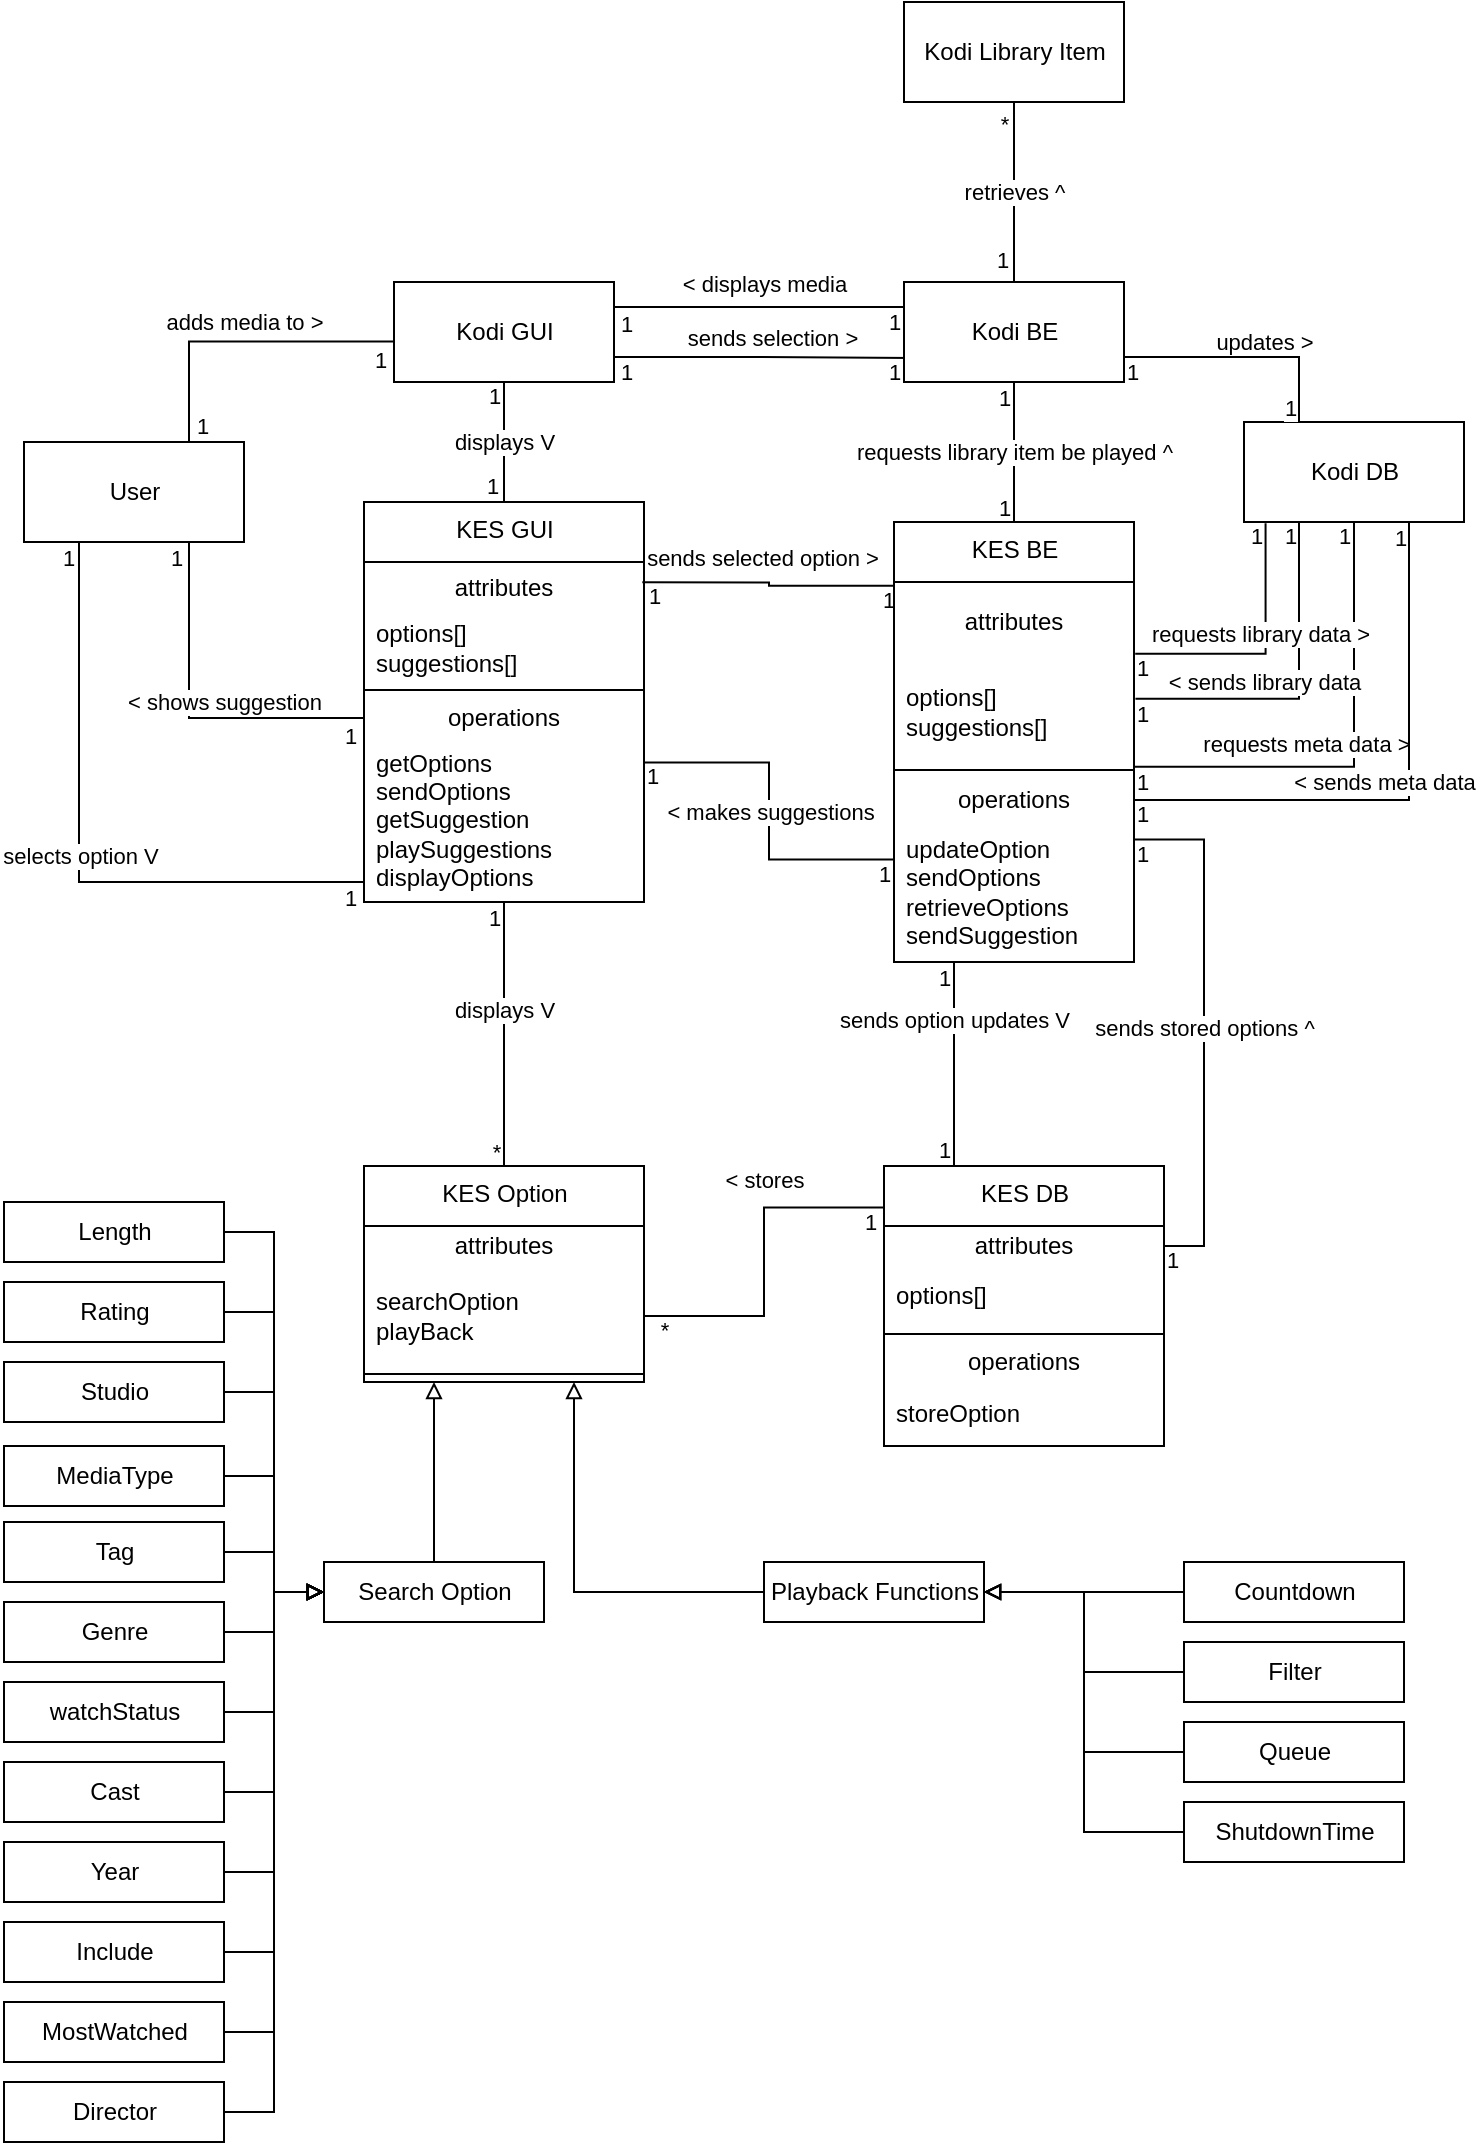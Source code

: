 <mxfile version="20.8.16" type="device"><diagram id="5QyvUhvtowPXvdwHoXW4" name="Page-1"><mxGraphModel dx="1510" dy="836" grid="1" gridSize="10" guides="1" tooltips="1" connect="1" arrows="1" fold="1" page="1" pageScale="1" pageWidth="850" pageHeight="1100" math="0" shadow="0"><root><mxCell id="0"/><mxCell id="1" parent="0"/><mxCell id="aH5XQn8IMp808lATi_bA-121" value="adds media to &amp;gt;" style="edgeStyle=orthogonalEdgeStyle;rounded=0;orthogonalLoop=1;jettySize=auto;html=1;entryX=-0.003;entryY=0.595;entryDx=0;entryDy=0;startArrow=none;startFill=0;endArrow=none;endFill=0;exitX=0.75;exitY=0;exitDx=0;exitDy=0;entryPerimeter=0;" edge="1" parent="1" source="6" target="7"><mxGeometry x="0.02" y="10" relative="1" as="geometry"><mxPoint as="offset"/></mxGeometry></mxCell><mxCell id="Qz8JM6yWFEScYRplDdzO-98" value="1" style="edgeLabel;html=1;align=center;verticalAlign=middle;resizable=0;points=[];" vertex="1" connectable="0" parent="aH5XQn8IMp808lATi_bA-121"><mxGeometry x="-0.848" relative="1" as="geometry"><mxPoint x="6" y="3" as="offset"/></mxGeometry></mxCell><mxCell id="Qz8JM6yWFEScYRplDdzO-99" value="1" style="edgeLabel;html=1;align=center;verticalAlign=middle;resizable=0;points=[];" vertex="1" connectable="0" parent="aH5XQn8IMp808lATi_bA-121"><mxGeometry x="0.822" y="3" relative="1" as="geometry"><mxPoint x="6" y="12" as="offset"/></mxGeometry></mxCell><mxCell id="aH5XQn8IMp808lATi_bA-122" value="selects option V" style="edgeStyle=orthogonalEdgeStyle;rounded=0;orthogonalLoop=1;jettySize=auto;html=1;startArrow=none;startFill=0;endArrow=none;endFill=0;entryX=0;entryY=0.878;entryDx=0;entryDy=0;exitX=0.25;exitY=1;exitDx=0;exitDy=0;entryPerimeter=0;" edge="1" parent="1" source="6" target="wnMXH39WCx-9L3nmAdNR-98"><mxGeometry relative="1" as="geometry"><mxPoint x="210" y="270" as="targetPoint"/></mxGeometry></mxCell><mxCell id="Qz8JM6yWFEScYRplDdzO-94" value="1" style="edgeLabel;html=1;align=center;verticalAlign=middle;resizable=0;points=[];" vertex="1" connectable="0" parent="aH5XQn8IMp808lATi_bA-122"><mxGeometry x="-0.898" relative="1" as="geometry"><mxPoint x="-6" y="-8" as="offset"/></mxGeometry></mxCell><mxCell id="Qz8JM6yWFEScYRplDdzO-97" value="1" style="edgeLabel;html=1;align=center;verticalAlign=middle;resizable=0;points=[];" vertex="1" connectable="0" parent="aH5XQn8IMp808lATi_bA-122"><mxGeometry x="0.917" y="2" relative="1" as="geometry"><mxPoint x="6" y="10" as="offset"/></mxGeometry></mxCell><mxCell id="Qz8JM6yWFEScYRplDdzO-93" value="&amp;lt; shows suggestion" style="edgeStyle=orthogonalEdgeStyle;rounded=0;orthogonalLoop=1;jettySize=auto;html=1;entryX=0;entryY=0.5;entryDx=0;entryDy=0;startArrow=none;startFill=0;endArrow=none;endFill=0;exitX=0.75;exitY=1;exitDx=0;exitDy=0;" edge="1" parent="1" source="6" target="wnMXH39WCx-9L3nmAdNR-97"><mxGeometry x="0.202" y="8" relative="1" as="geometry"><mxPoint as="offset"/></mxGeometry></mxCell><mxCell id="Qz8JM6yWFEScYRplDdzO-95" value="1" style="edgeLabel;html=1;align=center;verticalAlign=middle;resizable=0;points=[];" vertex="1" connectable="0" parent="Qz8JM6yWFEScYRplDdzO-93"><mxGeometry x="-0.841" y="-3" relative="1" as="geometry"><mxPoint x="-4" y="-6" as="offset"/></mxGeometry></mxCell><mxCell id="Qz8JM6yWFEScYRplDdzO-96" value="1" style="edgeLabel;html=1;align=center;verticalAlign=middle;resizable=0;points=[];" vertex="1" connectable="0" parent="Qz8JM6yWFEScYRplDdzO-93"><mxGeometry x="0.829" relative="1" as="geometry"><mxPoint x="8" y="9" as="offset"/></mxGeometry></mxCell><mxCell id="6" value="User" style="html=1;" parent="1" vertex="1"><mxGeometry x="110" y="240" width="110" height="50" as="geometry"/></mxCell><mxCell id="aH5XQn8IMp808lATi_bA-124" value="displays V" style="edgeStyle=orthogonalEdgeStyle;rounded=0;orthogonalLoop=1;jettySize=auto;html=1;startArrow=none;startFill=0;endArrow=none;endFill=0;entryX=0.5;entryY=0;entryDx=0;entryDy=0;" edge="1" parent="1" source="7" target="wnMXH39WCx-9L3nmAdNR-93"><mxGeometry relative="1" as="geometry"><mxPoint x="320" y="310" as="targetPoint"/><Array as="points"><mxPoint x="350" y="260"/><mxPoint x="350" y="260"/></Array></mxGeometry></mxCell><mxCell id="Qz8JM6yWFEScYRplDdzO-100" value="1" style="edgeLabel;html=1;align=center;verticalAlign=middle;resizable=0;points=[];" vertex="1" connectable="0" parent="aH5XQn8IMp808lATi_bA-124"><mxGeometry x="-0.733" relative="1" as="geometry"><mxPoint x="-5" y="-1" as="offset"/></mxGeometry></mxCell><mxCell id="Qz8JM6yWFEScYRplDdzO-101" value="1" style="edgeLabel;html=1;align=center;verticalAlign=middle;resizable=0;points=[];" vertex="1" connectable="0" parent="aH5XQn8IMp808lATi_bA-124"><mxGeometry x="0.667" relative="1" as="geometry"><mxPoint x="-6" y="2" as="offset"/></mxGeometry></mxCell><mxCell id="aH5XQn8IMp808lATi_bA-125" style="edgeStyle=orthogonalEdgeStyle;rounded=0;orthogonalLoop=1;jettySize=auto;html=1;startArrow=none;startFill=0;endArrow=none;endFill=0;exitX=1;exitY=0.75;exitDx=0;exitDy=0;entryX=0.045;entryY=0.76;entryDx=0;entryDy=0;entryPerimeter=0;" edge="1" parent="1" source="7" target="93"><mxGeometry relative="1" as="geometry"><mxPoint x="550" y="198" as="targetPoint"/></mxGeometry></mxCell><mxCell id="aH5XQn8IMp808lATi_bA-126" value="sends selection &amp;gt;" style="edgeLabel;html=1;align=center;verticalAlign=middle;resizable=0;points=[];" vertex="1" connectable="0" parent="aH5XQn8IMp808lATi_bA-125"><mxGeometry x="0.094" y="2" relative="1" as="geometry"><mxPoint x="-3" y="-8" as="offset"/></mxGeometry></mxCell><mxCell id="Qz8JM6yWFEScYRplDdzO-105" value="1" style="edgeLabel;html=1;align=center;verticalAlign=middle;resizable=0;points=[];" vertex="1" connectable="0" parent="aH5XQn8IMp808lATi_bA-125"><mxGeometry x="-0.814" y="1" relative="1" as="geometry"><mxPoint x="-8" y="8" as="offset"/></mxGeometry></mxCell><mxCell id="Qz8JM6yWFEScYRplDdzO-107" value="1" style="edgeLabel;html=1;align=center;verticalAlign=middle;resizable=0;points=[];" vertex="1" connectable="0" parent="aH5XQn8IMp808lATi_bA-125"><mxGeometry x="0.823" y="1" relative="1" as="geometry"><mxPoint x="3" y="8" as="offset"/></mxGeometry></mxCell><mxCell id="7" value="Kodi GUI" style="html=1;" parent="1" vertex="1"><mxGeometry x="295" y="160" width="110" height="50" as="geometry"/></mxCell><mxCell id="9" value="Kodi Library Item" style="html=1;" parent="1" vertex="1"><mxGeometry x="550" y="20" width="110" height="50" as="geometry"/></mxCell><mxCell id="aH5XQn8IMp808lATi_bA-118" value="requests meta data &amp;gt;" style="edgeStyle=orthogonalEdgeStyle;rounded=0;orthogonalLoop=1;jettySize=auto;html=1;startArrow=none;startFill=0;endArrow=none;endFill=0;entryX=1.002;entryY=1.048;entryDx=0;entryDy=0;entryPerimeter=0;exitX=0.5;exitY=1;exitDx=0;exitDy=0;" edge="1" parent="1" source="43" target="H6IdDDHFoAhcUk2efAu6-95"><mxGeometry x="0.258" y="-11" relative="1" as="geometry"><mxPoint as="offset"/></mxGeometry></mxCell><mxCell id="Qz8JM6yWFEScYRplDdzO-121" value="1" style="edgeLabel;html=1;align=center;verticalAlign=middle;resizable=0;points=[];" vertex="1" connectable="0" parent="aH5XQn8IMp808lATi_bA-118"><mxGeometry x="0.883" y="1" relative="1" as="geometry"><mxPoint x="-10" y="6" as="offset"/></mxGeometry></mxCell><mxCell id="Qz8JM6yWFEScYRplDdzO-124" value="1" style="edgeLabel;html=1;align=center;verticalAlign=middle;resizable=0;points=[];" vertex="1" connectable="0" parent="aH5XQn8IMp808lATi_bA-118"><mxGeometry x="-0.929" relative="1" as="geometry"><mxPoint x="-5" y="-1" as="offset"/></mxGeometry></mxCell><mxCell id="aH5XQn8IMp808lATi_bA-130" value="&amp;lt; sends meta data" style="edgeStyle=orthogonalEdgeStyle;rounded=0;orthogonalLoop=1;jettySize=auto;html=1;entryX=1;entryY=0.5;entryDx=0;entryDy=0;startArrow=none;startFill=0;endArrow=none;endFill=0;exitX=0.75;exitY=1;exitDx=0;exitDy=0;" edge="1" parent="1" source="43" target="H6IdDDHFoAhcUk2efAu6-97"><mxGeometry x="0.096" y="-9" relative="1" as="geometry"><mxPoint as="offset"/></mxGeometry></mxCell><mxCell id="Qz8JM6yWFEScYRplDdzO-120" value="1" style="edgeLabel;html=1;align=center;verticalAlign=middle;resizable=0;points=[];" vertex="1" connectable="0" parent="aH5XQn8IMp808lATi_bA-130"><mxGeometry x="0.923" relative="1" as="geometry"><mxPoint x="-7" y="7" as="offset"/></mxGeometry></mxCell><mxCell id="Qz8JM6yWFEScYRplDdzO-125" value="1" style="edgeLabel;html=1;align=center;verticalAlign=middle;resizable=0;points=[];" vertex="1" connectable="0" parent="aH5XQn8IMp808lATi_bA-130"><mxGeometry x="-0.947" relative="1" as="geometry"><mxPoint x="-5" as="offset"/></mxGeometry></mxCell><mxCell id="Qz8JM6yWFEScYRplDdzO-129" value="&amp;lt; sends library data" style="edgeStyle=orthogonalEdgeStyle;rounded=0;orthogonalLoop=1;jettySize=auto;html=1;entryX=1.006;entryY=0.367;entryDx=0;entryDy=0;startArrow=none;startFill=0;endArrow=none;endFill=0;exitX=0.25;exitY=1;exitDx=0;exitDy=0;entryPerimeter=0;" edge="1" parent="1" source="43" target="H6IdDDHFoAhcUk2efAu6-95"><mxGeometry x="0.244" y="-8" relative="1" as="geometry"><mxPoint x="747" y="290" as="sourcePoint"/><mxPoint as="offset"/></mxGeometry></mxCell><mxCell id="Qz8JM6yWFEScYRplDdzO-132" value="1" style="edgeLabel;html=1;align=center;verticalAlign=middle;resizable=0;points=[];" vertex="1" connectable="0" parent="Qz8JM6yWFEScYRplDdzO-129"><mxGeometry x="-0.888" relative="1" as="geometry"><mxPoint x="-5" y="-3" as="offset"/></mxGeometry></mxCell><mxCell id="Qz8JM6yWFEScYRplDdzO-134" value="1" style="edgeLabel;html=1;align=center;verticalAlign=middle;resizable=0;points=[];" vertex="1" connectable="0" parent="Qz8JM6yWFEScYRplDdzO-129"><mxGeometry x="0.891" relative="1" as="geometry"><mxPoint x="-6" y="7" as="offset"/></mxGeometry></mxCell><mxCell id="43" value="Kodi DB" style="html=1;" parent="1" vertex="1"><mxGeometry x="720" y="230" width="110" height="50" as="geometry"/></mxCell><mxCell id="85" value="Search Option" style="html=1;fontSize=12;" parent="1" vertex="1"><mxGeometry x="260" y="800" width="110" height="30" as="geometry"/></mxCell><mxCell id="86" value="Playback Functions" style="html=1;fontSize=12;" parent="1" vertex="1"><mxGeometry x="480" y="800" width="110" height="30" as="geometry"/></mxCell><mxCell id="aH5XQn8IMp808lATi_bA-119" value="requests library item be played ^" style="edgeStyle=orthogonalEdgeStyle;rounded=0;orthogonalLoop=1;jettySize=auto;html=1;entryX=0.5;entryY=0;entryDx=0;entryDy=0;startArrow=none;startFill=0;endArrow=none;endFill=0;" edge="1" parent="1" source="93" target="H6IdDDHFoAhcUk2efAu6-93"><mxGeometry relative="1" as="geometry"/></mxCell><mxCell id="Qz8JM6yWFEScYRplDdzO-108" value="1" style="edgeLabel;html=1;align=center;verticalAlign=middle;resizable=0;points=[];" vertex="1" connectable="0" parent="aH5XQn8IMp808lATi_bA-119"><mxGeometry x="-0.676" relative="1" as="geometry"><mxPoint x="-5" y="-4" as="offset"/></mxGeometry></mxCell><mxCell id="Qz8JM6yWFEScYRplDdzO-109" value="1" style="edgeLabel;html=1;align=center;verticalAlign=middle;resizable=0;points=[];" vertex="1" connectable="0" parent="aH5XQn8IMp808lATi_bA-119"><mxGeometry x="0.695" relative="1" as="geometry"><mxPoint x="-5" y="3" as="offset"/></mxGeometry></mxCell><mxCell id="aH5XQn8IMp808lATi_bA-127" value="&amp;lt; displays media" style="edgeStyle=orthogonalEdgeStyle;rounded=0;orthogonalLoop=1;jettySize=auto;html=1;entryX=1;entryY=0.25;entryDx=0;entryDy=0;startArrow=none;startFill=0;endArrow=none;endFill=0;exitX=0;exitY=0.25;exitDx=0;exitDy=0;" edge="1" parent="1" source="93" target="7"><mxGeometry x="-0.035" y="-12" relative="1" as="geometry"><mxPoint as="offset"/></mxGeometry></mxCell><mxCell id="Qz8JM6yWFEScYRplDdzO-104" value="1" style="edgeLabel;html=1;align=center;verticalAlign=middle;resizable=0;points=[];" vertex="1" connectable="0" parent="aH5XQn8IMp808lATi_bA-127"><mxGeometry x="0.899" relative="1" as="geometry"><mxPoint x="-2" y="8" as="offset"/></mxGeometry></mxCell><mxCell id="Qz8JM6yWFEScYRplDdzO-106" value="1" style="edgeLabel;html=1;align=center;verticalAlign=middle;resizable=0;points=[];" vertex="1" connectable="0" parent="aH5XQn8IMp808lATi_bA-127"><mxGeometry x="-0.876" y="-1" relative="1" as="geometry"><mxPoint x="4" y="8" as="offset"/></mxGeometry></mxCell><mxCell id="aH5XQn8IMp808lATi_bA-128" value="retrieves ^" style="edgeStyle=orthogonalEdgeStyle;rounded=0;orthogonalLoop=1;jettySize=auto;html=1;entryX=0.5;entryY=1;entryDx=0;entryDy=0;startArrow=none;startFill=0;endArrow=none;endFill=0;exitX=0.5;exitY=0;exitDx=0;exitDy=0;" edge="1" parent="1" source="93" target="9"><mxGeometry relative="1" as="geometry"/></mxCell><mxCell id="Qz8JM6yWFEScYRplDdzO-102" value="*" style="edgeLabel;html=1;align=center;verticalAlign=middle;resizable=0;points=[];" vertex="1" connectable="0" parent="aH5XQn8IMp808lATi_bA-128"><mxGeometry x="0.771" y="-1" relative="1" as="geometry"><mxPoint x="-6" as="offset"/></mxGeometry></mxCell><mxCell id="Qz8JM6yWFEScYRplDdzO-103" value="1" style="edgeLabel;html=1;align=center;verticalAlign=middle;resizable=0;points=[];" vertex="1" connectable="0" parent="aH5XQn8IMp808lATi_bA-128"><mxGeometry x="-0.619" y="1" relative="1" as="geometry"><mxPoint x="-5" y="6" as="offset"/></mxGeometry></mxCell><mxCell id="aH5XQn8IMp808lATi_bA-129" value="updates &amp;gt;" style="edgeStyle=orthogonalEdgeStyle;rounded=0;orthogonalLoop=1;jettySize=auto;html=1;startArrow=none;startFill=0;endArrow=none;endFill=0;entryX=0.25;entryY=0;entryDx=0;entryDy=0;exitX=1;exitY=0.75;exitDx=0;exitDy=0;" edge="1" parent="1" source="93" target="43"><mxGeometry x="0.167" y="8" relative="1" as="geometry"><mxPoint as="offset"/></mxGeometry></mxCell><mxCell id="Qz8JM6yWFEScYRplDdzO-127" value="1" style="edgeLabel;html=1;align=center;verticalAlign=middle;resizable=0;points=[];" vertex="1" connectable="0" parent="aH5XQn8IMp808lATi_bA-129"><mxGeometry x="-0.772" relative="1" as="geometry"><mxPoint x="-10" y="7" as="offset"/></mxGeometry></mxCell><mxCell id="Qz8JM6yWFEScYRplDdzO-128" value="1" style="edgeLabel;html=1;align=center;verticalAlign=middle;resizable=0;points=[];" vertex="1" connectable="0" parent="aH5XQn8IMp808lATi_bA-129"><mxGeometry x="0.905" relative="1" as="geometry"><mxPoint x="-5" y="-2" as="offset"/></mxGeometry></mxCell><mxCell id="93" value="Kodi BE" style="html=1;" parent="1" vertex="1"><mxGeometry x="550" y="160" width="110" height="50" as="geometry"/></mxCell><mxCell id="aH5XQn8IMp808lATi_bA-106" value="displays V" style="edgeStyle=orthogonalEdgeStyle;rounded=0;orthogonalLoop=1;jettySize=auto;html=1;startArrow=none;startFill=0;endArrow=none;endFill=0;" edge="1" parent="1" source="wnMXH39WCx-9L3nmAdNR-93" target="aH5XQn8IMp808lATi_bA-93"><mxGeometry x="-0.188" relative="1" as="geometry"><mxPoint as="offset"/></mxGeometry></mxCell><mxCell id="Qz8JM6yWFEScYRplDdzO-112" value="1" style="edgeLabel;html=1;align=center;verticalAlign=middle;resizable=0;points=[];" vertex="1" connectable="0" parent="aH5XQn8IMp808lATi_bA-106"><mxGeometry x="-0.849" y="1" relative="1" as="geometry"><mxPoint x="-6" y="-2" as="offset"/></mxGeometry></mxCell><mxCell id="Qz8JM6yWFEScYRplDdzO-113" value="*" style="edgeLabel;html=1;align=center;verticalAlign=middle;resizable=0;points=[];" vertex="1" connectable="0" parent="aH5XQn8IMp808lATi_bA-106"><mxGeometry x="0.849" y="-1" relative="1" as="geometry"><mxPoint x="-3" y="3" as="offset"/></mxGeometry></mxCell><mxCell id="wnMXH39WCx-9L3nmAdNR-93" value="KES GUI" style="swimlane;fontStyle=0;align=center;verticalAlign=top;childLayout=stackLayout;horizontal=1;startSize=30;horizontalStack=0;resizeParent=1;resizeParentMax=0;resizeLast=0;collapsible=0;marginBottom=0;html=1;fontColor=#000000;labelBackgroundColor=none;" vertex="1" parent="1"><mxGeometry x="280" y="270" width="140" height="200" as="geometry"/></mxCell><mxCell id="wnMXH39WCx-9L3nmAdNR-94" value="attributes" style="text;html=1;strokeColor=none;fillColor=none;align=center;verticalAlign=middle;spacingLeft=4;spacingRight=4;overflow=hidden;rotatable=0;points=[[0,0.5],[1,0.5]];portConstraint=eastwest;fontColor=#000000;labelBackgroundColor=none;" vertex="1" parent="wnMXH39WCx-9L3nmAdNR-93"><mxGeometry y="30" width="140" height="25" as="geometry"/></mxCell><mxCell id="wnMXH39WCx-9L3nmAdNR-95" value="options[]&lt;br&gt;suggestions[]" style="text;html=1;strokeColor=none;fillColor=none;align=left;verticalAlign=middle;spacingLeft=4;spacingRight=4;overflow=hidden;rotatable=0;points=[[0,0.5],[1,0.5]];portConstraint=eastwest;fontColor=#000000;labelBackgroundColor=none;" vertex="1" parent="wnMXH39WCx-9L3nmAdNR-93"><mxGeometry y="55" width="140" height="35" as="geometry"/></mxCell><mxCell id="wnMXH39WCx-9L3nmAdNR-96" value="" style="line;strokeWidth=1;fillColor=none;align=left;verticalAlign=middle;spacingTop=-1;spacingLeft=3;spacingRight=3;rotatable=0;labelPosition=right;points=[];portConstraint=eastwest;fontColor=#000000;labelBackgroundColor=none;" vertex="1" parent="wnMXH39WCx-9L3nmAdNR-93"><mxGeometry y="90" width="140" height="8" as="geometry"/></mxCell><mxCell id="wnMXH39WCx-9L3nmAdNR-97" value="operations" style="text;html=1;strokeColor=none;fillColor=none;align=center;verticalAlign=middle;spacingLeft=4;spacingRight=4;overflow=hidden;rotatable=0;points=[[0,0.5],[1,0.5]];portConstraint=eastwest;fontColor=#000000;labelBackgroundColor=none;" vertex="1" parent="wnMXH39WCx-9L3nmAdNR-93"><mxGeometry y="98" width="140" height="20" as="geometry"/></mxCell><mxCell id="wnMXH39WCx-9L3nmAdNR-98" value="getOptions&lt;br&gt;sendOptions&lt;br&gt;getSuggestion&lt;br&gt;playSuggestions&lt;br&gt;displayOptions" style="text;html=1;strokeColor=none;fillColor=none;align=left;verticalAlign=middle;spacingLeft=4;spacingRight=4;overflow=hidden;rotatable=0;points=[[0,0.5],[1,0.5]];portConstraint=eastwest;fontColor=#000000;labelBackgroundColor=none;" vertex="1" parent="wnMXH39WCx-9L3nmAdNR-93"><mxGeometry y="118" width="140" height="82" as="geometry"/></mxCell><mxCell id="aH5XQn8IMp808lATi_bA-109" value="sends option updates V" style="edgeStyle=orthogonalEdgeStyle;rounded=0;orthogonalLoop=1;jettySize=auto;html=1;entryX=0.25;entryY=0;entryDx=0;entryDy=0;startArrow=none;startFill=0;endArrow=none;endFill=0;exitX=0.25;exitY=1;exitDx=0;exitDy=0;exitPerimeter=0;" edge="1" parent="1" source="H6IdDDHFoAhcUk2efAu6-102" target="NBvjGKbYhggI_zkNDtC3-93"><mxGeometry x="-0.436" relative="1" as="geometry"><mxPoint as="offset"/></mxGeometry></mxCell><mxCell id="Qz8JM6yWFEScYRplDdzO-135" value="1" style="edgeLabel;html=1;align=center;verticalAlign=middle;resizable=0;points=[];" vertex="1" connectable="0" parent="aH5XQn8IMp808lATi_bA-109"><mxGeometry x="-0.818" y="1" relative="1" as="geometry"><mxPoint x="-6" y="-2" as="offset"/></mxGeometry></mxCell><mxCell id="Qz8JM6yWFEScYRplDdzO-136" value="1" style="edgeLabel;html=1;align=center;verticalAlign=middle;resizable=0;points=[];" vertex="1" connectable="0" parent="aH5XQn8IMp808lATi_bA-109"><mxGeometry x="0.773" y="-1" relative="1" as="geometry"><mxPoint x="-4" y="3" as="offset"/></mxGeometry></mxCell><mxCell id="aH5XQn8IMp808lATi_bA-110" value="sends stored options ^" style="edgeStyle=orthogonalEdgeStyle;rounded=0;orthogonalLoop=1;jettySize=auto;html=1;startArrow=none;startFill=0;endArrow=none;endFill=0;exitX=1;exitY=0.125;exitDx=0;exitDy=0;exitPerimeter=0;entryX=1;entryY=0.5;entryDx=0;entryDy=0;" edge="1" parent="1" source="H6IdDDHFoAhcUk2efAu6-102" target="NBvjGKbYhggI_zkNDtC3-94"><mxGeometry relative="1" as="geometry"/></mxCell><mxCell id="Qz8JM6yWFEScYRplDdzO-119" value="1" style="edgeLabel;html=1;align=center;verticalAlign=middle;resizable=0;points=[];" vertex="1" connectable="0" parent="aH5XQn8IMp808lATi_bA-110"><mxGeometry x="-0.806" relative="1" as="geometry"><mxPoint x="-21" y="7" as="offset"/></mxGeometry></mxCell><mxCell id="Qz8JM6yWFEScYRplDdzO-137" value="1" style="edgeLabel;html=1;align=center;verticalAlign=middle;resizable=0;points=[];" vertex="1" connectable="0" parent="aH5XQn8IMp808lATi_bA-110"><mxGeometry x="0.899" relative="1" as="geometry"><mxPoint x="-9" y="7" as="offset"/></mxGeometry></mxCell><mxCell id="aH5XQn8IMp808lATi_bA-114" value="sends selected option &amp;gt;" style="edgeStyle=orthogonalEdgeStyle;rounded=0;orthogonalLoop=1;jettySize=auto;html=1;startArrow=none;startFill=0;endArrow=none;endFill=0;exitX=0.004;exitY=0.048;exitDx=0;exitDy=0;exitPerimeter=0;entryX=0.994;entryY=0.407;entryDx=0;entryDy=0;entryPerimeter=0;" edge="1" parent="1" source="H6IdDDHFoAhcUk2efAu6-94" target="wnMXH39WCx-9L3nmAdNR-94"><mxGeometry x="0.06" y="-12" relative="1" as="geometry"><mxPoint x="430" y="310" as="targetPoint"/><mxPoint as="offset"/></mxGeometry></mxCell><mxCell id="Qz8JM6yWFEScYRplDdzO-110" value="1" style="edgeLabel;html=1;align=center;verticalAlign=middle;resizable=0;points=[];" vertex="1" connectable="0" parent="aH5XQn8IMp808lATi_bA-114"><mxGeometry x="0.86" relative="1" as="geometry"><mxPoint x="-3" y="7" as="offset"/></mxGeometry></mxCell><mxCell id="Qz8JM6yWFEScYRplDdzO-111" value="1" style="edgeLabel;html=1;align=center;verticalAlign=middle;resizable=0;points=[];" vertex="1" connectable="0" parent="aH5XQn8IMp808lATi_bA-114"><mxGeometry x="-0.881" y="-1" relative="1" as="geometry"><mxPoint x="4" y="8" as="offset"/></mxGeometry></mxCell><mxCell id="H6IdDDHFoAhcUk2efAu6-93" value="KES BE" style="swimlane;fontStyle=0;align=center;verticalAlign=top;childLayout=stackLayout;horizontal=1;startSize=30;horizontalStack=0;resizeParent=1;resizeParentMax=0;resizeLast=0;collapsible=0;marginBottom=0;html=1;fontColor=#000000;labelBackgroundColor=none;" vertex="1" parent="1"><mxGeometry x="545" y="280" width="120" height="220" as="geometry"/></mxCell><mxCell id="H6IdDDHFoAhcUk2efAu6-94" value="attributes" style="text;html=1;strokeColor=none;fillColor=none;align=center;verticalAlign=middle;spacingLeft=4;spacingRight=4;overflow=hidden;rotatable=0;points=[[0,0.5],[1,0.5]];portConstraint=eastwest;fontColor=#000000;labelBackgroundColor=none;" vertex="1" parent="H6IdDDHFoAhcUk2efAu6-93"><mxGeometry y="30" width="120" height="40" as="geometry"/></mxCell><mxCell id="H6IdDDHFoAhcUk2efAu6-95" value="options[]&lt;br&gt;suggestions[]" style="text;html=1;strokeColor=none;fillColor=none;align=left;verticalAlign=middle;spacingLeft=4;spacingRight=4;overflow=hidden;rotatable=0;points=[[0,0.5],[1,0.5]];portConstraint=eastwest;fontColor=#000000;labelBackgroundColor=none;" vertex="1" parent="H6IdDDHFoAhcUk2efAu6-93"><mxGeometry y="70" width="120" height="50" as="geometry"/></mxCell><mxCell id="H6IdDDHFoAhcUk2efAu6-96" value="" style="line;strokeWidth=1;fillColor=none;align=left;verticalAlign=middle;spacingTop=-1;spacingLeft=3;spacingRight=3;rotatable=0;labelPosition=right;points=[];portConstraint=eastwest;fontColor=#000000;labelBackgroundColor=none;" vertex="1" parent="H6IdDDHFoAhcUk2efAu6-93"><mxGeometry y="120" width="120" height="8" as="geometry"/></mxCell><mxCell id="H6IdDDHFoAhcUk2efAu6-97" value="operations" style="text;html=1;strokeColor=none;fillColor=none;align=center;verticalAlign=middle;spacingLeft=4;spacingRight=4;overflow=hidden;rotatable=0;points=[[0,0.5],[1,0.5]];portConstraint=eastwest;fontColor=#000000;labelBackgroundColor=none;" vertex="1" parent="H6IdDDHFoAhcUk2efAu6-93"><mxGeometry y="128" width="120" height="22" as="geometry"/></mxCell><mxCell id="H6IdDDHFoAhcUk2efAu6-102" value="updateOption&lt;br&gt;sendOptions&lt;br&gt;retrieveOptions&lt;br&gt;sendSuggestion" style="text;html=1;strokeColor=none;fillColor=none;align=left;verticalAlign=middle;spacingLeft=4;spacingRight=4;overflow=hidden;rotatable=0;points=[[0,0.5],[1,0.5]];portConstraint=eastwest;fontColor=#000000;labelBackgroundColor=none;" vertex="1" parent="H6IdDDHFoAhcUk2efAu6-93"><mxGeometry y="150" width="120" height="70" as="geometry"/></mxCell><mxCell id="aH5XQn8IMp808lATi_bA-111" value="&amp;lt; stores" style="edgeStyle=orthogonalEdgeStyle;rounded=0;orthogonalLoop=1;jettySize=auto;html=1;entryX=1;entryY=0.5;entryDx=0;entryDy=0;startArrow=none;startFill=0;endArrow=none;endFill=0;exitX=0.005;exitY=0.148;exitDx=0;exitDy=0;exitPerimeter=0;" edge="1" parent="1" source="NBvjGKbYhggI_zkNDtC3-93" target="aH5XQn8IMp808lATi_bA-95"><mxGeometry x="-0.306" y="-13" relative="1" as="geometry"><mxPoint x="13" y="-13" as="offset"/></mxGeometry></mxCell><mxCell id="Qz8JM6yWFEScYRplDdzO-114" value="*" style="edgeLabel;html=1;align=center;verticalAlign=middle;resizable=0;points=[];" vertex="1" connectable="0" parent="aH5XQn8IMp808lATi_bA-111"><mxGeometry x="0.698" relative="1" as="geometry"><mxPoint x="-17" y="7" as="offset"/></mxGeometry></mxCell><mxCell id="Qz8JM6yWFEScYRplDdzO-115" value="1" style="edgeLabel;html=1;align=center;verticalAlign=middle;resizable=0;points=[];" vertex="1" connectable="0" parent="aH5XQn8IMp808lATi_bA-111"><mxGeometry x="-0.77" relative="1" as="geometry"><mxPoint x="12" y="7" as="offset"/></mxGeometry></mxCell><mxCell id="NBvjGKbYhggI_zkNDtC3-93" value="KES DB" style="swimlane;fontStyle=0;align=center;verticalAlign=top;childLayout=stackLayout;horizontal=1;startSize=30;horizontalStack=0;resizeParent=1;resizeParentMax=0;resizeLast=0;collapsible=0;marginBottom=0;html=1;fontColor=#000000;labelBackgroundColor=none;" vertex="1" parent="1"><mxGeometry x="540" y="602" width="140" height="140" as="geometry"/></mxCell><mxCell id="NBvjGKbYhggI_zkNDtC3-94" value="attributes" style="text;html=1;strokeColor=none;fillColor=none;align=center;verticalAlign=middle;spacingLeft=4;spacingRight=4;overflow=hidden;rotatable=0;points=[[0,0.5],[1,0.5]];portConstraint=eastwest;fontColor=#000000;labelBackgroundColor=none;" vertex="1" parent="NBvjGKbYhggI_zkNDtC3-93"><mxGeometry y="30" width="140" height="20" as="geometry"/></mxCell><mxCell id="NBvjGKbYhggI_zkNDtC3-101" value="options[]" style="text;html=1;strokeColor=none;fillColor=none;align=left;verticalAlign=middle;spacingLeft=4;spacingRight=4;overflow=hidden;rotatable=0;points=[[0,0.5],[1,0.5]];portConstraint=eastwest;fontColor=#000000;labelBackgroundColor=none;" vertex="1" parent="NBvjGKbYhggI_zkNDtC3-93"><mxGeometry y="50" width="140" height="30" as="geometry"/></mxCell><mxCell id="NBvjGKbYhggI_zkNDtC3-95" value="" style="line;strokeWidth=1;fillColor=none;align=left;verticalAlign=middle;spacingTop=-1;spacingLeft=3;spacingRight=3;rotatable=0;labelPosition=right;points=[];portConstraint=eastwest;fontColor=#000000;labelBackgroundColor=none;" vertex="1" parent="NBvjGKbYhggI_zkNDtC3-93"><mxGeometry y="80" width="140" height="8" as="geometry"/></mxCell><mxCell id="NBvjGKbYhggI_zkNDtC3-96" value="operations" style="text;html=1;strokeColor=none;fillColor=none;align=center;verticalAlign=middle;spacingLeft=4;spacingRight=4;overflow=hidden;rotatable=0;points=[[0,0.5],[1,0.5]];portConstraint=eastwest;fontColor=#000000;labelBackgroundColor=none;" vertex="1" parent="NBvjGKbYhggI_zkNDtC3-93"><mxGeometry y="88" width="140" height="20" as="geometry"/></mxCell><mxCell id="NBvjGKbYhggI_zkNDtC3-97" value="storeOption" style="text;html=1;strokeColor=none;fillColor=none;align=left;verticalAlign=middle;spacingLeft=4;spacingRight=4;overflow=hidden;rotatable=0;points=[[0,0.5],[1,0.5]];portConstraint=eastwest;fontColor=#000000;labelBackgroundColor=none;" vertex="1" parent="NBvjGKbYhggI_zkNDtC3-93"><mxGeometry y="108" width="140" height="32" as="geometry"/></mxCell><mxCell id="aH5XQn8IMp808lATi_bA-115" style="edgeStyle=orthogonalEdgeStyle;rounded=0;orthogonalLoop=1;jettySize=auto;html=1;startArrow=block;startFill=0;endArrow=none;endFill=0;entryX=0.5;entryY=0;entryDx=0;entryDy=0;exitX=0.25;exitY=1;exitDx=0;exitDy=0;" edge="1" parent="1" source="aH5XQn8IMp808lATi_bA-93" target="85"><mxGeometry relative="1" as="geometry"><mxPoint x="320.04" y="720" as="sourcePoint"/></mxGeometry></mxCell><mxCell id="aH5XQn8IMp808lATi_bA-116" style="edgeStyle=orthogonalEdgeStyle;rounded=0;orthogonalLoop=1;jettySize=auto;html=1;entryX=0;entryY=0.5;entryDx=0;entryDy=0;startArrow=block;startFill=0;endArrow=none;endFill=0;exitX=0.75;exitY=1;exitDx=0;exitDy=0;" edge="1" parent="1" source="aH5XQn8IMp808lATi_bA-93" target="86"><mxGeometry relative="1" as="geometry"/></mxCell><mxCell id="aH5XQn8IMp808lATi_bA-93" value="KES Option" style="swimlane;fontStyle=0;align=center;verticalAlign=top;childLayout=stackLayout;horizontal=1;startSize=30;horizontalStack=0;resizeParent=1;resizeParentMax=0;resizeLast=0;collapsible=0;marginBottom=0;html=1;fontColor=#000000;labelBackgroundColor=none;" vertex="1" parent="1"><mxGeometry x="280" y="602" width="140" height="108" as="geometry"/></mxCell><mxCell id="aH5XQn8IMp808lATi_bA-94" value="attributes" style="text;html=1;strokeColor=none;fillColor=none;align=center;verticalAlign=middle;spacingLeft=4;spacingRight=4;overflow=hidden;rotatable=0;points=[[0,0.5],[1,0.5]];portConstraint=eastwest;fontColor=#000000;labelBackgroundColor=none;" vertex="1" parent="aH5XQn8IMp808lATi_bA-93"><mxGeometry y="30" width="140" height="20" as="geometry"/></mxCell><mxCell id="aH5XQn8IMp808lATi_bA-95" value="searchOption&lt;br&gt;playBack" style="text;html=1;strokeColor=none;fillColor=none;align=left;verticalAlign=middle;spacingLeft=4;spacingRight=4;overflow=hidden;rotatable=0;points=[[0,0.5],[1,0.5]];portConstraint=eastwest;fontColor=#000000;labelBackgroundColor=none;" vertex="1" parent="aH5XQn8IMp808lATi_bA-93"><mxGeometry y="50" width="140" height="50" as="geometry"/></mxCell><mxCell id="aH5XQn8IMp808lATi_bA-97" value="" style="line;strokeWidth=1;fillColor=none;align=left;verticalAlign=middle;spacingTop=-1;spacingLeft=3;spacingRight=3;rotatable=0;labelPosition=right;points=[];portConstraint=eastwest;fontColor=#000000;labelBackgroundColor=none;" vertex="1" parent="aH5XQn8IMp808lATi_bA-93"><mxGeometry y="100" width="140" height="8" as="geometry"/></mxCell><mxCell id="aH5XQn8IMp808lATi_bA-117" value="&amp;lt; makes suggestions" style="edgeStyle=orthogonalEdgeStyle;rounded=0;orthogonalLoop=1;jettySize=auto;html=1;entryX=0.003;entryY=0.267;entryDx=0;entryDy=0;startArrow=none;startFill=0;endArrow=none;endFill=0;exitX=1;exitY=0.149;exitDx=0;exitDy=0;exitPerimeter=0;entryPerimeter=0;" edge="1" parent="1" source="wnMXH39WCx-9L3nmAdNR-98" target="H6IdDDHFoAhcUk2efAu6-102"><mxGeometry relative="1" as="geometry"/></mxCell><mxCell id="Qz8JM6yWFEScYRplDdzO-116" value="1" style="edgeLabel;html=1;align=center;verticalAlign=middle;resizable=0;points=[];" vertex="1" connectable="0" parent="aH5XQn8IMp808lATi_bA-117"><mxGeometry x="0.892" y="-1" relative="1" as="geometry"><mxPoint x="4" y="6" as="offset"/></mxGeometry></mxCell><mxCell id="Qz8JM6yWFEScYRplDdzO-117" value="1" style="edgeLabel;html=1;align=center;verticalAlign=middle;resizable=0;points=[];" vertex="1" connectable="0" parent="aH5XQn8IMp808lATi_bA-117"><mxGeometry x="-0.77" y="-1" relative="1" as="geometry"><mxPoint x="-16" y="6" as="offset"/></mxGeometry></mxCell><mxCell id="aH5XQn8IMp808lATi_bA-147" style="edgeStyle=orthogonalEdgeStyle;rounded=0;orthogonalLoop=1;jettySize=auto;html=1;entryX=0;entryY=0.5;entryDx=0;entryDy=0;startArrow=none;startFill=0;endArrow=block;endFill=0;" edge="1" parent="1" source="aH5XQn8IMp808lATi_bA-132" target="85"><mxGeometry relative="1" as="geometry"/></mxCell><mxCell id="aH5XQn8IMp808lATi_bA-132" value="Rating" style="html=1;fontSize=12;" vertex="1" parent="1"><mxGeometry x="100" y="660" width="110" height="30" as="geometry"/></mxCell><mxCell id="aH5XQn8IMp808lATi_bA-150" style="edgeStyle=orthogonalEdgeStyle;rounded=0;orthogonalLoop=1;jettySize=auto;html=1;entryX=0;entryY=0.5;entryDx=0;entryDy=0;startArrow=none;startFill=0;endArrow=block;endFill=0;" edge="1" parent="1" source="aH5XQn8IMp808lATi_bA-133" target="85"><mxGeometry relative="1" as="geometry"/></mxCell><mxCell id="aH5XQn8IMp808lATi_bA-133" value="Studio" style="html=1;fontSize=12;" vertex="1" parent="1"><mxGeometry x="100" y="700" width="110" height="30" as="geometry"/></mxCell><mxCell id="aH5XQn8IMp808lATi_bA-164" style="edgeStyle=orthogonalEdgeStyle;rounded=0;orthogonalLoop=1;jettySize=auto;html=1;entryX=1;entryY=0.5;entryDx=0;entryDy=0;startArrow=none;startFill=0;endArrow=block;endFill=0;" edge="1" parent="1" source="aH5XQn8IMp808lATi_bA-134" target="86"><mxGeometry relative="1" as="geometry"/></mxCell><mxCell id="aH5XQn8IMp808lATi_bA-134" value="Filter" style="html=1;fontSize=12;" vertex="1" parent="1"><mxGeometry x="690" y="840" width="110" height="30" as="geometry"/></mxCell><mxCell id="aH5XQn8IMp808lATi_bA-163" style="edgeStyle=orthogonalEdgeStyle;rounded=0;orthogonalLoop=1;jettySize=auto;html=1;entryX=1;entryY=0.5;entryDx=0;entryDy=0;startArrow=none;startFill=0;endArrow=block;endFill=0;" edge="1" parent="1" source="aH5XQn8IMp808lATi_bA-135" target="86"><mxGeometry relative="1" as="geometry"/></mxCell><mxCell id="aH5XQn8IMp808lATi_bA-135" value="ShutdownTime" style="html=1;fontSize=12;" vertex="1" parent="1"><mxGeometry x="690" y="920" width="110" height="30" as="geometry"/></mxCell><mxCell id="aH5XQn8IMp808lATi_bA-162" style="edgeStyle=orthogonalEdgeStyle;rounded=0;orthogonalLoop=1;jettySize=auto;html=1;entryX=1;entryY=0.5;entryDx=0;entryDy=0;startArrow=none;startFill=0;endArrow=block;endFill=0;" edge="1" parent="1" source="aH5XQn8IMp808lATi_bA-136" target="86"><mxGeometry relative="1" as="geometry"/></mxCell><mxCell id="aH5XQn8IMp808lATi_bA-136" value="Queue" style="html=1;fontSize=12;" vertex="1" parent="1"><mxGeometry x="690" y="880" width="110" height="30" as="geometry"/></mxCell><mxCell id="aH5XQn8IMp808lATi_bA-160" style="edgeStyle=orthogonalEdgeStyle;rounded=0;orthogonalLoop=1;jettySize=auto;html=1;entryX=0;entryY=0.5;entryDx=0;entryDy=0;startArrow=none;startFill=0;endArrow=block;endFill=0;" edge="1" parent="1" source="aH5XQn8IMp808lATi_bA-137" target="85"><mxGeometry relative="1" as="geometry"/></mxCell><mxCell id="aH5XQn8IMp808lATi_bA-137" value="Length" style="html=1;fontSize=12;" vertex="1" parent="1"><mxGeometry x="100" y="620" width="110" height="30" as="geometry"/></mxCell><mxCell id="aH5XQn8IMp808lATi_bA-159" style="edgeStyle=orthogonalEdgeStyle;rounded=0;orthogonalLoop=1;jettySize=auto;html=1;entryX=1;entryY=0.5;entryDx=0;entryDy=0;startArrow=none;startFill=0;endArrow=block;endFill=0;" edge="1" parent="1" source="aH5XQn8IMp808lATi_bA-138" target="86"><mxGeometry relative="1" as="geometry"/></mxCell><mxCell id="aH5XQn8IMp808lATi_bA-138" value="Countdown" style="html=1;fontSize=12;" vertex="1" parent="1"><mxGeometry x="690" y="800" width="110" height="30" as="geometry"/></mxCell><mxCell id="aH5XQn8IMp808lATi_bA-149" style="edgeStyle=orthogonalEdgeStyle;rounded=0;orthogonalLoop=1;jettySize=auto;html=1;entryX=0;entryY=0.5;entryDx=0;entryDy=0;startArrow=none;startFill=0;endArrow=block;endFill=0;" edge="1" parent="1" source="aH5XQn8IMp808lATi_bA-139" target="85"><mxGeometry relative="1" as="geometry"/></mxCell><mxCell id="aH5XQn8IMp808lATi_bA-139" value="MostWatched" style="html=1;fontSize=12;" vertex="1" parent="1"><mxGeometry x="100" y="1020" width="110" height="30" as="geometry"/></mxCell><mxCell id="aH5XQn8IMp808lATi_bA-158" style="edgeStyle=orthogonalEdgeStyle;rounded=0;orthogonalLoop=1;jettySize=auto;html=1;entryX=0;entryY=0.5;entryDx=0;entryDy=0;startArrow=none;startFill=0;endArrow=block;endFill=0;" edge="1" parent="1" source="aH5XQn8IMp808lATi_bA-140" target="85"><mxGeometry relative="1" as="geometry"/></mxCell><mxCell id="aH5XQn8IMp808lATi_bA-140" value="Include" style="html=1;fontSize=12;" vertex="1" parent="1"><mxGeometry x="100" y="980" width="110" height="30" as="geometry"/></mxCell><mxCell id="aH5XQn8IMp808lATi_bA-157" style="edgeStyle=orthogonalEdgeStyle;rounded=0;orthogonalLoop=1;jettySize=auto;html=1;entryX=0;entryY=0.5;entryDx=0;entryDy=0;startArrow=none;startFill=0;endArrow=block;endFill=0;" edge="1" parent="1" source="aH5XQn8IMp808lATi_bA-141" target="85"><mxGeometry relative="1" as="geometry"/></mxCell><mxCell id="aH5XQn8IMp808lATi_bA-141" value="Year" style="html=1;fontSize=12;" vertex="1" parent="1"><mxGeometry x="100" y="940" width="110" height="30" as="geometry"/></mxCell><mxCell id="aH5XQn8IMp808lATi_bA-156" style="edgeStyle=orthogonalEdgeStyle;rounded=0;orthogonalLoop=1;jettySize=auto;html=1;entryX=0;entryY=0.5;entryDx=0;entryDy=0;startArrow=none;startFill=0;endArrow=block;endFill=0;" edge="1" parent="1" source="aH5XQn8IMp808lATi_bA-142" target="85"><mxGeometry relative="1" as="geometry"/></mxCell><mxCell id="aH5XQn8IMp808lATi_bA-142" value="Cast" style="html=1;fontSize=12;" vertex="1" parent="1"><mxGeometry x="100" y="900" width="110" height="30" as="geometry"/></mxCell><mxCell id="aH5XQn8IMp808lATi_bA-155" style="edgeStyle=orthogonalEdgeStyle;rounded=0;orthogonalLoop=1;jettySize=auto;html=1;entryX=0;entryY=0.5;entryDx=0;entryDy=0;startArrow=none;startFill=0;endArrow=block;endFill=0;" edge="1" parent="1" source="aH5XQn8IMp808lATi_bA-143" target="85"><mxGeometry relative="1" as="geometry"/></mxCell><mxCell id="aH5XQn8IMp808lATi_bA-143" value="watchStatus" style="html=1;fontSize=12;" vertex="1" parent="1"><mxGeometry x="100" y="860" width="110" height="30" as="geometry"/></mxCell><mxCell id="aH5XQn8IMp808lATi_bA-154" style="edgeStyle=orthogonalEdgeStyle;rounded=0;orthogonalLoop=1;jettySize=auto;html=1;entryX=0;entryY=0.5;entryDx=0;entryDy=0;startArrow=none;startFill=0;endArrow=block;endFill=0;" edge="1" parent="1" source="aH5XQn8IMp808lATi_bA-144" target="85"><mxGeometry relative="1" as="geometry"/></mxCell><mxCell id="aH5XQn8IMp808lATi_bA-144" value="Genre" style="html=1;fontSize=12;" vertex="1" parent="1"><mxGeometry x="100" y="820" width="110" height="30" as="geometry"/></mxCell><mxCell id="aH5XQn8IMp808lATi_bA-153" style="edgeStyle=orthogonalEdgeStyle;rounded=0;orthogonalLoop=1;jettySize=auto;html=1;entryX=0;entryY=0.5;entryDx=0;entryDy=0;startArrow=none;startFill=0;endArrow=block;endFill=0;" edge="1" parent="1" source="aH5XQn8IMp808lATi_bA-145" target="85"><mxGeometry relative="1" as="geometry"/></mxCell><mxCell id="aH5XQn8IMp808lATi_bA-145" value="Tag" style="html=1;fontSize=12;" vertex="1" parent="1"><mxGeometry x="100" y="780" width="110" height="30" as="geometry"/></mxCell><mxCell id="aH5XQn8IMp808lATi_bA-152" style="edgeStyle=orthogonalEdgeStyle;rounded=0;orthogonalLoop=1;jettySize=auto;html=1;entryX=0;entryY=0.5;entryDx=0;entryDy=0;startArrow=none;startFill=0;endArrow=block;endFill=0;" edge="1" parent="1" source="aH5XQn8IMp808lATi_bA-146" target="85"><mxGeometry relative="1" as="geometry"/></mxCell><mxCell id="aH5XQn8IMp808lATi_bA-146" value="MediaType" style="html=1;fontSize=12;" vertex="1" parent="1"><mxGeometry x="100" y="742" width="110" height="30" as="geometry"/></mxCell><mxCell id="Qz8JM6yWFEScYRplDdzO-123" style="edgeStyle=orthogonalEdgeStyle;rounded=0;orthogonalLoop=1;jettySize=auto;html=1;entryX=0;entryY=0.5;entryDx=0;entryDy=0;startArrow=none;startFill=0;endArrow=block;endFill=0;" edge="1" parent="1" source="Qz8JM6yWFEScYRplDdzO-122" target="85"><mxGeometry relative="1" as="geometry"/></mxCell><mxCell id="Qz8JM6yWFEScYRplDdzO-122" value="Director" style="html=1;fontSize=12;" vertex="1" parent="1"><mxGeometry x="100" y="1060" width="110" height="30" as="geometry"/></mxCell><mxCell id="Qz8JM6yWFEScYRplDdzO-130" value="requests library data &amp;gt;" style="edgeStyle=orthogonalEdgeStyle;rounded=0;orthogonalLoop=1;jettySize=auto;html=1;entryX=0.098;entryY=1.013;entryDx=0;entryDy=0;entryPerimeter=0;startArrow=none;startFill=0;endArrow=none;endFill=0;exitX=1.005;exitY=0.898;exitDx=0;exitDy=0;exitPerimeter=0;" edge="1" parent="1" source="H6IdDDHFoAhcUk2efAu6-94" target="43"><mxGeometry x="-0.04" y="10" relative="1" as="geometry"><mxPoint as="offset"/></mxGeometry></mxCell><mxCell id="Qz8JM6yWFEScYRplDdzO-131" value="1" style="edgeLabel;html=1;align=center;verticalAlign=middle;resizable=0;points=[];" vertex="1" connectable="0" parent="Qz8JM6yWFEScYRplDdzO-130"><mxGeometry x="0.919" relative="1" as="geometry"><mxPoint x="-5" y="1" as="offset"/></mxGeometry></mxCell><mxCell id="Qz8JM6yWFEScYRplDdzO-133" value="1" style="edgeLabel;html=1;align=center;verticalAlign=middle;resizable=0;points=[];" vertex="1" connectable="0" parent="Qz8JM6yWFEScYRplDdzO-130"><mxGeometry x="-0.894" relative="1" as="geometry"><mxPoint x="-4" y="7" as="offset"/></mxGeometry></mxCell></root></mxGraphModel></diagram></mxfile>